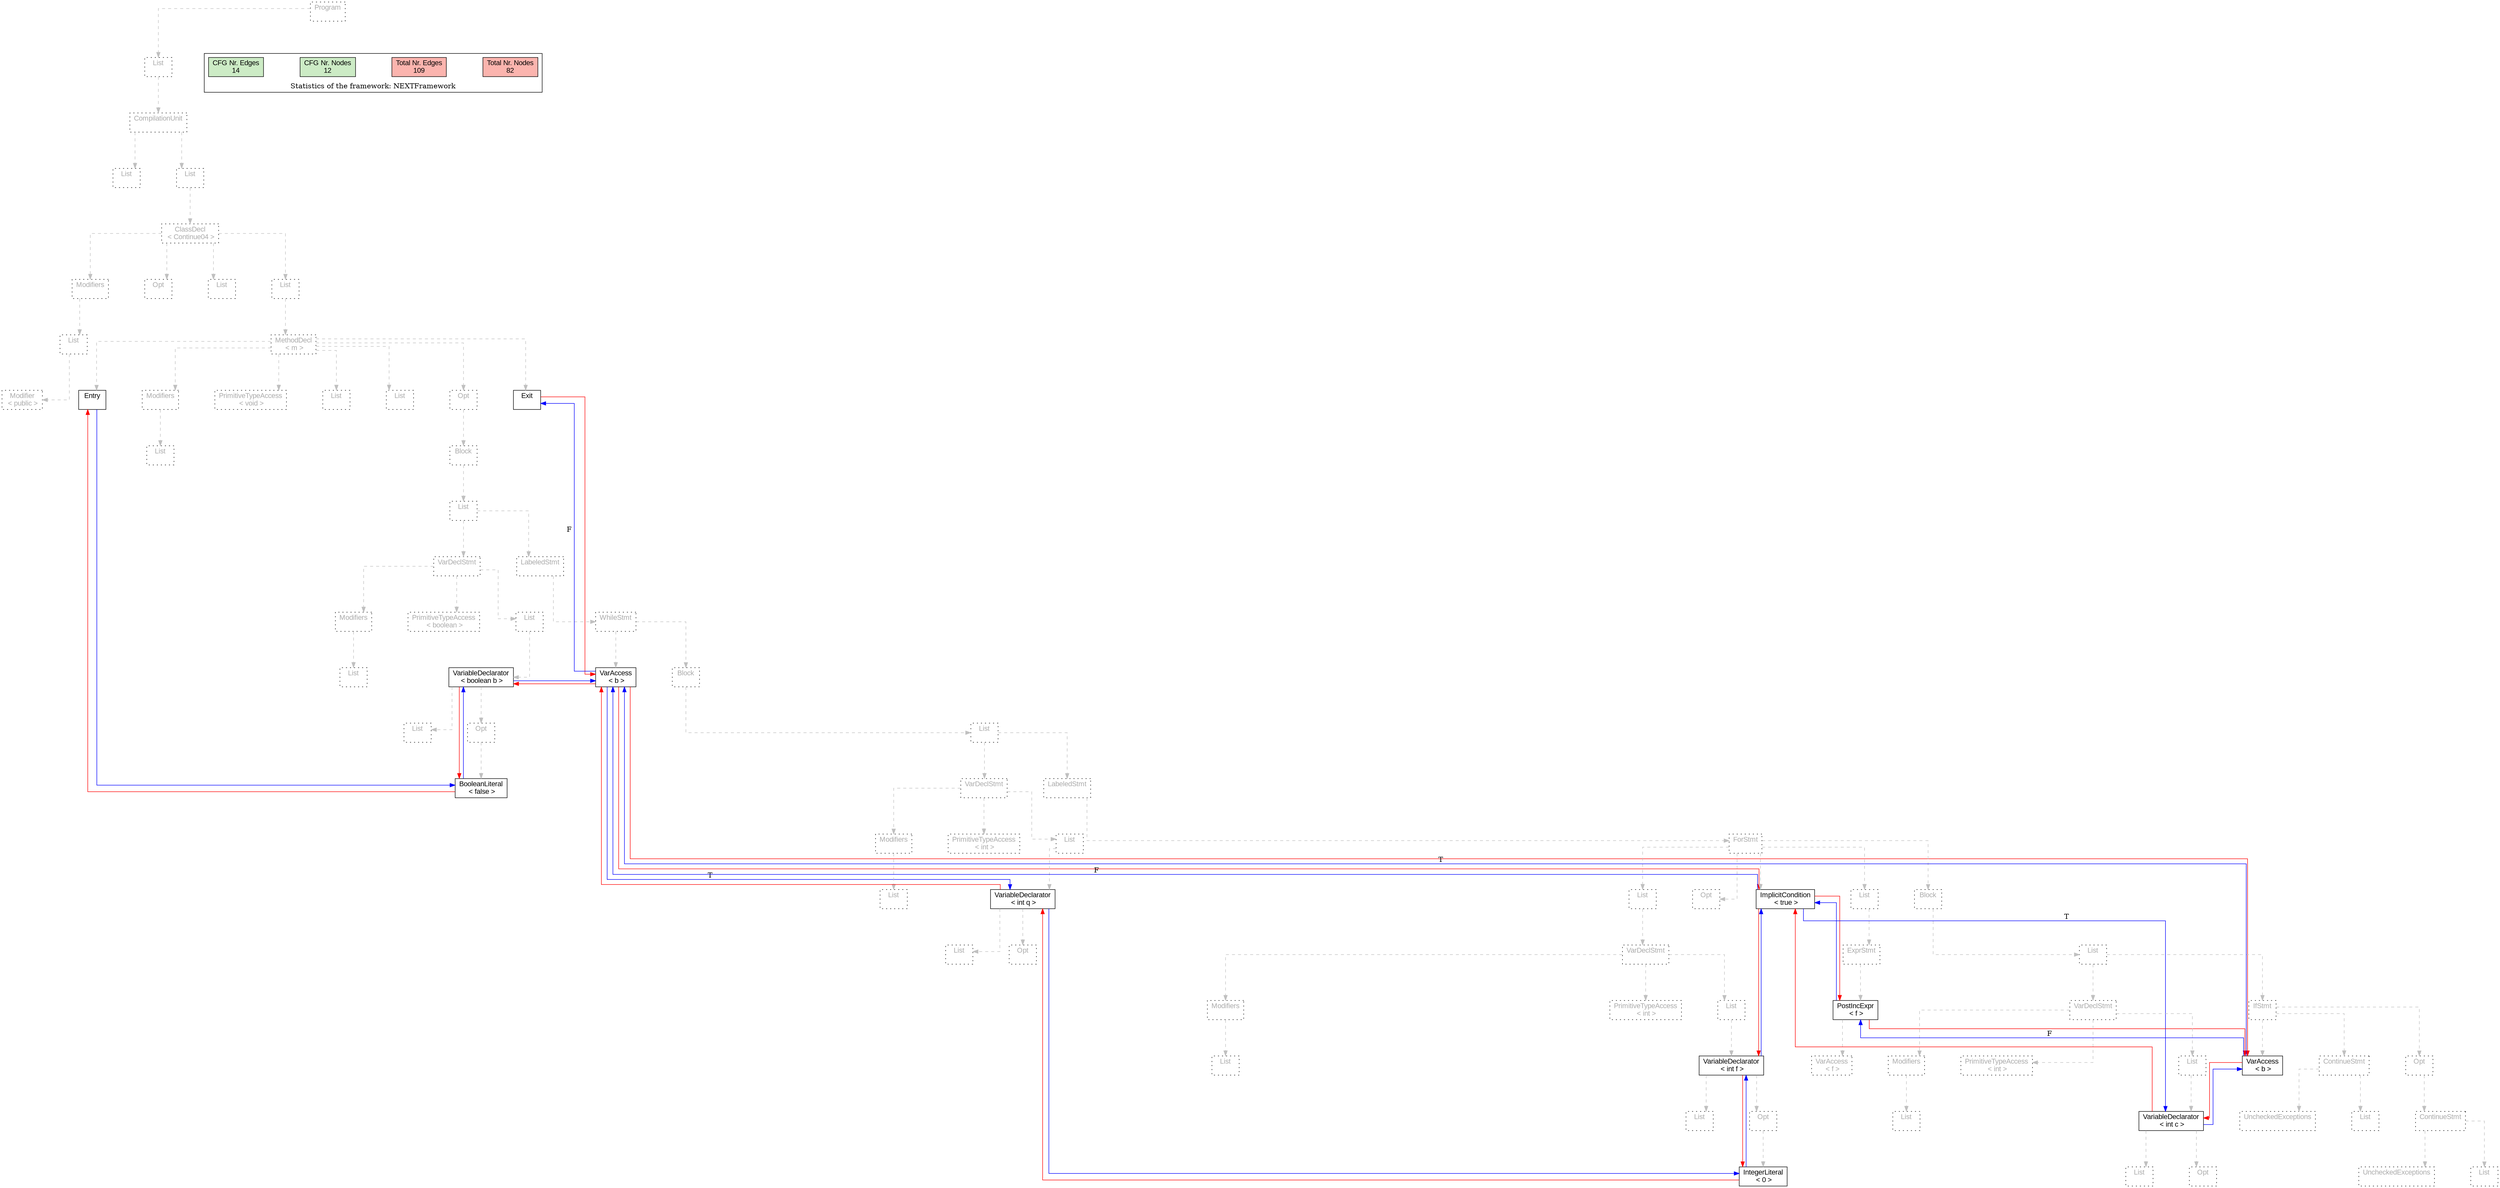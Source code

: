 digraph G {
graph [splines=ortho, nodesep="1", ranksep="1"]
node [shape=rect, fontname=Arial];
{ rank = same; "Program[0]"}
{ rank = same; "List[1]"}
{ rank = same; "CompilationUnit[2]"}
{ rank = same; "List[3]"; "List[4]"}
{ rank = same; "ClassDecl[5]"}
{ rank = same; "Modifiers[6]"; "Opt[9]"; "List[10]"; "List[11]"}
{ rank = same; "List[7]"; "MethodDecl[12]"}
{ rank = same; "Modifier[8]"; "Entry[13]"; "Modifiers[14]"; "PrimitiveTypeAccess[16]"; "List[17]"; "List[18]"; "Opt[19]"; "Exit[20]"}
{ rank = same; "List[15]"; "Block[20]"}
{ rank = same; "List[21]"}
{ rank = same; "VarDeclStmt[22]"; "LabeledStmt[31]"}
{ rank = same; "Modifiers[23]"; "PrimitiveTypeAccess[25]"; "List[26]"; "WhileStmt[32]"}
{ rank = same; "List[24]"; "VariableDeclarator[27]"; "VarAccess[33]"; "Block[34]"}
{ rank = same; "List[28]"; "Opt[29]"; "List[35]"}
{ rank = same; "BooleanLiteral[30]"; "VarDeclStmt[36]"; "LabeledStmt[44]"}
{ rank = same; "Modifiers[37]"; "PrimitiveTypeAccess[39]"; "List[40]"; "ForStmt[45]"}
{ rank = same; "List[38]"; "VariableDeclarator[41]"; "List[46]"; "Opt[56]"; "List[57]"; "Block[61]"; "ImplicitCondition[80]"}
{ rank = same; "List[42]"; "Opt[43]"; "VarDeclStmt[47]"; "ExprStmt[58]"; "List[62]"}
{ rank = same; "Modifiers[48]"; "PrimitiveTypeAccess[50]"; "List[51]"; "PostIncExpr[59]"; "VarDeclStmt[63]"; "IfStmt[71]"}
{ rank = same; "List[49]"; "VariableDeclarator[52]"; "VarAccess[60]"; "Modifiers[64]"; "PrimitiveTypeAccess[66]"; "List[67]"; "VarAccess[72]"; "ContinueStmt[73]"; "Opt[76]"}
{ rank = same; "List[53]"; "Opt[54]"; "List[65]"; "VariableDeclarator[68]"; "List[75]"; "UncheckedExceptions[74]"; "ContinueStmt[77]"}
{ rank = same; "IntegerLiteral[55]"; "List[69]"; "Opt[70]"; "List[79]"; "UncheckedExceptions[78]"}
"Program[0]" [label="Program\n ", style= dotted   fillcolor="#eeeeee" fontcolor="#aaaaaa"  ]
"List[1]" [label="List\n ", style= dotted   fillcolor="#eeeeee" fontcolor="#aaaaaa"  ]
"CompilationUnit[2]" [label="CompilationUnit\n ", style= dotted   fillcolor="#eeeeee" fontcolor="#aaaaaa"  ]
"List[3]" [label="List\n ", style= dotted   fillcolor="#eeeeee" fontcolor="#aaaaaa"  ]
"List[4]" [label="List\n ", style= dotted   fillcolor="#eeeeee" fontcolor="#aaaaaa"  ]
"ClassDecl[5]" [label="ClassDecl\n < Continue04 >", style= dotted   fillcolor="#eeeeee" fontcolor="#aaaaaa"  ]
"Modifiers[6]" [label="Modifiers\n ", style= dotted   fillcolor="#eeeeee" fontcolor="#aaaaaa"  ]
"List[7]" [label="List\n ", style= dotted   fillcolor="#eeeeee" fontcolor="#aaaaaa"  ]
"Modifier[8]" [label="Modifier\n < public >", style= dotted   fillcolor="#eeeeee" fontcolor="#aaaaaa"  ]
"Opt[9]" [label="Opt\n ", style= dotted   fillcolor="#eeeeee" fontcolor="#aaaaaa"  ]
"List[10]" [label="List\n ", style= dotted   fillcolor="#eeeeee" fontcolor="#aaaaaa"  ]
"List[11]" [label="List\n ", style= dotted   fillcolor="#eeeeee" fontcolor="#aaaaaa"  ]
"MethodDecl[12]" [label="MethodDecl\n < m >", style= dotted   fillcolor="#eeeeee" fontcolor="#aaaaaa"  ]
"Entry[13]" [label="Entry\n ", fillcolor=white   style=filled  ]
"Modifiers[14]" [label="Modifiers\n ", style= dotted   fillcolor="#eeeeee" fontcolor="#aaaaaa"  ]
"List[15]" [label="List\n ", style= dotted   fillcolor="#eeeeee" fontcolor="#aaaaaa"  ]
"PrimitiveTypeAccess[16]" [label="PrimitiveTypeAccess\n < void >", style= dotted   fillcolor="#eeeeee" fontcolor="#aaaaaa"  ]
"List[17]" [label="List\n ", style= dotted   fillcolor="#eeeeee" fontcolor="#aaaaaa"  ]
"List[18]" [label="List\n ", style= dotted   fillcolor="#eeeeee" fontcolor="#aaaaaa"  ]
"Opt[19]" [label="Opt\n ", style= dotted   fillcolor="#eeeeee" fontcolor="#aaaaaa"  ]
"Block[20]" [label="Block\n ", style= dotted   fillcolor="#eeeeee" fontcolor="#aaaaaa"  ]
"List[21]" [label="List\n ", style= dotted   fillcolor="#eeeeee" fontcolor="#aaaaaa"  ]
"VarDeclStmt[22]" [label="VarDeclStmt\n ", style= dotted   fillcolor="#eeeeee" fontcolor="#aaaaaa"  ]
"Modifiers[23]" [label="Modifiers\n ", style= dotted   fillcolor="#eeeeee" fontcolor="#aaaaaa"  ]
"List[24]" [label="List\n ", style= dotted   fillcolor="#eeeeee" fontcolor="#aaaaaa"  ]
"PrimitiveTypeAccess[25]" [label="PrimitiveTypeAccess\n < boolean >", style= dotted   fillcolor="#eeeeee" fontcolor="#aaaaaa"  ]
"List[26]" [label="List\n ", style= dotted   fillcolor="#eeeeee" fontcolor="#aaaaaa"  ]
"VariableDeclarator[27]" [label="VariableDeclarator\n < boolean b >", fillcolor=white   style=filled  ]
"List[28]" [label="List\n ", style= dotted   fillcolor="#eeeeee" fontcolor="#aaaaaa"  ]
"Opt[29]" [label="Opt\n ", style= dotted   fillcolor="#eeeeee" fontcolor="#aaaaaa"  ]
"BooleanLiteral[30]" [label="BooleanLiteral\n < false >", fillcolor=white   style=filled  ]
"LabeledStmt[31]" [label="LabeledStmt\n ", style= dotted   fillcolor="#eeeeee" fontcolor="#aaaaaa"  ]
"WhileStmt[32]" [label="WhileStmt\n ", style= dotted   fillcolor="#eeeeee" fontcolor="#aaaaaa"  ]
"VarAccess[33]" [label="VarAccess\n < b >", fillcolor=white   style=filled  ]
"Block[34]" [label="Block\n ", style= dotted   fillcolor="#eeeeee" fontcolor="#aaaaaa"  ]
"List[35]" [label="List\n ", style= dotted   fillcolor="#eeeeee" fontcolor="#aaaaaa"  ]
"VarDeclStmt[36]" [label="VarDeclStmt\n ", style= dotted   fillcolor="#eeeeee" fontcolor="#aaaaaa"  ]
"Modifiers[37]" [label="Modifiers\n ", style= dotted   fillcolor="#eeeeee" fontcolor="#aaaaaa"  ]
"List[38]" [label="List\n ", style= dotted   fillcolor="#eeeeee" fontcolor="#aaaaaa"  ]
"PrimitiveTypeAccess[39]" [label="PrimitiveTypeAccess\n < int >", style= dotted   fillcolor="#eeeeee" fontcolor="#aaaaaa"  ]
"List[40]" [label="List\n ", style= dotted   fillcolor="#eeeeee" fontcolor="#aaaaaa"  ]
"VariableDeclarator[41]" [label="VariableDeclarator\n < int q >", fillcolor=white   style=filled  ]
"List[42]" [label="List\n ", style= dotted   fillcolor="#eeeeee" fontcolor="#aaaaaa"  ]
"Opt[43]" [label="Opt\n ", style= dotted   fillcolor="#eeeeee" fontcolor="#aaaaaa"  ]
"LabeledStmt[44]" [label="LabeledStmt\n ", style= dotted   fillcolor="#eeeeee" fontcolor="#aaaaaa"  ]
"ForStmt[45]" [label="ForStmt\n ", style= dotted   fillcolor="#eeeeee" fontcolor="#aaaaaa"  ]
"List[46]" [label="List\n ", style= dotted   fillcolor="#eeeeee" fontcolor="#aaaaaa"  ]
"VarDeclStmt[47]" [label="VarDeclStmt\n ", style= dotted   fillcolor="#eeeeee" fontcolor="#aaaaaa"  ]
"Modifiers[48]" [label="Modifiers\n ", style= dotted   fillcolor="#eeeeee" fontcolor="#aaaaaa"  ]
"List[49]" [label="List\n ", style= dotted   fillcolor="#eeeeee" fontcolor="#aaaaaa"  ]
"PrimitiveTypeAccess[50]" [label="PrimitiveTypeAccess\n < int >", style= dotted   fillcolor="#eeeeee" fontcolor="#aaaaaa"  ]
"List[51]" [label="List\n ", style= dotted   fillcolor="#eeeeee" fontcolor="#aaaaaa"  ]
"VariableDeclarator[52]" [label="VariableDeclarator\n < int f >", fillcolor=white   style=filled  ]
"List[53]" [label="List\n ", style= dotted   fillcolor="#eeeeee" fontcolor="#aaaaaa"  ]
"Opt[54]" [label="Opt\n ", style= dotted   fillcolor="#eeeeee" fontcolor="#aaaaaa"  ]
"IntegerLiteral[55]" [label="IntegerLiteral\n < 0 >", fillcolor=white   style=filled  ]
"Opt[56]" [label="Opt\n ", style= dotted   fillcolor="#eeeeee" fontcolor="#aaaaaa"  ]
"List[57]" [label="List\n ", style= dotted   fillcolor="#eeeeee" fontcolor="#aaaaaa"  ]
"ExprStmt[58]" [label="ExprStmt\n ", style= dotted   fillcolor="#eeeeee" fontcolor="#aaaaaa"  ]
"PostIncExpr[59]" [label="PostIncExpr\n < f >", fillcolor=white   style=filled  ]
"VarAccess[60]" [label="VarAccess\n < f >", style= dotted   fillcolor="#eeeeee" fontcolor="#aaaaaa"  ]
"Block[61]" [label="Block\n ", style= dotted   fillcolor="#eeeeee" fontcolor="#aaaaaa"  ]
"List[62]" [label="List\n ", style= dotted   fillcolor="#eeeeee" fontcolor="#aaaaaa"  ]
"VarDeclStmt[63]" [label="VarDeclStmt\n ", style= dotted   fillcolor="#eeeeee" fontcolor="#aaaaaa"  ]
"Modifiers[64]" [label="Modifiers\n ", style= dotted   fillcolor="#eeeeee" fontcolor="#aaaaaa"  ]
"List[65]" [label="List\n ", style= dotted   fillcolor="#eeeeee" fontcolor="#aaaaaa"  ]
"PrimitiveTypeAccess[66]" [label="PrimitiveTypeAccess\n < int >", style= dotted   fillcolor="#eeeeee" fontcolor="#aaaaaa"  ]
"List[67]" [label="List\n ", style= dotted   fillcolor="#eeeeee" fontcolor="#aaaaaa"  ]
"VariableDeclarator[68]" [label="VariableDeclarator\n < int c >", fillcolor=white   style=filled  ]
"List[69]" [label="List\n ", style= dotted   fillcolor="#eeeeee" fontcolor="#aaaaaa"  ]
"Opt[70]" [label="Opt\n ", style= dotted   fillcolor="#eeeeee" fontcolor="#aaaaaa"  ]
"IfStmt[71]" [label="IfStmt\n ", style= dotted   fillcolor="#eeeeee" fontcolor="#aaaaaa"  ]
"VarAccess[72]" [label="VarAccess\n < b >", fillcolor=white   style=filled  ]
"ContinueStmt[73]" [label="ContinueStmt\n ", style= dotted   fillcolor="#eeeeee" fontcolor="#aaaaaa"  ]
"List[75]" [label="List\n ", style= dotted   fillcolor="#eeeeee" fontcolor="#aaaaaa"  ]
"UncheckedExceptions[74]" [label="UncheckedExceptions\n ", style= dotted   fillcolor="#eeeeee" fontcolor="#aaaaaa"  ]
"Opt[76]" [label="Opt\n ", style= dotted   fillcolor="#eeeeee" fontcolor="#aaaaaa"  ]
"ContinueStmt[77]" [label="ContinueStmt\n ", style= dotted   fillcolor="#eeeeee" fontcolor="#aaaaaa"  ]
"List[79]" [label="List\n ", style= dotted   fillcolor="#eeeeee" fontcolor="#aaaaaa"  ]
"UncheckedExceptions[78]" [label="UncheckedExceptions\n ", style= dotted   fillcolor="#eeeeee" fontcolor="#aaaaaa"  ]
"ImplicitCondition[80]" [label="ImplicitCondition\n < true >", fillcolor=white   style=filled  ]
"Exit[20]" [label="Exit\n ", fillcolor=white   style=filled  ]
"CompilationUnit[2]" -> "List[3]" [style=dashed, color=gray]
"List[7]" -> "Modifier[8]" [style=dashed, color=gray]
"Modifiers[6]" -> "List[7]" [style=dashed, color=gray]
"ClassDecl[5]" -> "Modifiers[6]" [style=dashed, color=gray]
"ClassDecl[5]" -> "Opt[9]" [style=dashed, color=gray]
"ClassDecl[5]" -> "List[10]" [style=dashed, color=gray]
"MethodDecl[12]" -> "Entry[13]" [style=dashed, color=gray]
"Modifiers[14]" -> "List[15]" [style=dashed, color=gray]
"MethodDecl[12]" -> "Modifiers[14]" [style=dashed, color=gray]
"MethodDecl[12]" -> "PrimitiveTypeAccess[16]" [style=dashed, color=gray]
"MethodDecl[12]" -> "List[17]" [style=dashed, color=gray]
"MethodDecl[12]" -> "List[18]" [style=dashed, color=gray]
"Modifiers[23]" -> "List[24]" [style=dashed, color=gray]
"VarDeclStmt[22]" -> "Modifiers[23]" [style=dashed, color=gray]
"VarDeclStmt[22]" -> "PrimitiveTypeAccess[25]" [style=dashed, color=gray]
"VariableDeclarator[27]" -> "List[28]" [style=dashed, color=gray]
"Opt[29]" -> "BooleanLiteral[30]" [style=dashed, color=gray]
"VariableDeclarator[27]" -> "Opt[29]" [style=dashed, color=gray]
"List[26]" -> "VariableDeclarator[27]" [style=dashed, color=gray]
"VarDeclStmt[22]" -> "List[26]" [style=dashed, color=gray]
"List[21]" -> "VarDeclStmt[22]" [style=dashed, color=gray]
"WhileStmt[32]" -> "VarAccess[33]" [style=dashed, color=gray]
"Modifiers[37]" -> "List[38]" [style=dashed, color=gray]
"VarDeclStmt[36]" -> "Modifiers[37]" [style=dashed, color=gray]
"VarDeclStmt[36]" -> "PrimitiveTypeAccess[39]" [style=dashed, color=gray]
"VariableDeclarator[41]" -> "List[42]" [style=dashed, color=gray]
"VariableDeclarator[41]" -> "Opt[43]" [style=dashed, color=gray]
"List[40]" -> "VariableDeclarator[41]" [style=dashed, color=gray]
"VarDeclStmt[36]" -> "List[40]" [style=dashed, color=gray]
"List[35]" -> "VarDeclStmt[36]" [style=dashed, color=gray]
"Modifiers[48]" -> "List[49]" [style=dashed, color=gray]
"VarDeclStmt[47]" -> "Modifiers[48]" [style=dashed, color=gray]
"VarDeclStmt[47]" -> "PrimitiveTypeAccess[50]" [style=dashed, color=gray]
"VariableDeclarator[52]" -> "List[53]" [style=dashed, color=gray]
"Opt[54]" -> "IntegerLiteral[55]" [style=dashed, color=gray]
"VariableDeclarator[52]" -> "Opt[54]" [style=dashed, color=gray]
"List[51]" -> "VariableDeclarator[52]" [style=dashed, color=gray]
"VarDeclStmt[47]" -> "List[51]" [style=dashed, color=gray]
"List[46]" -> "VarDeclStmt[47]" [style=dashed, color=gray]
"ForStmt[45]" -> "List[46]" [style=dashed, color=gray]
"ForStmt[45]" -> "Opt[56]" [style=dashed, color=gray]
"PostIncExpr[59]" -> "VarAccess[60]" [style=dashed, color=gray]
"ExprStmt[58]" -> "PostIncExpr[59]" [style=dashed, color=gray]
"List[57]" -> "ExprStmt[58]" [style=dashed, color=gray]
"ForStmt[45]" -> "List[57]" [style=dashed, color=gray]
"Modifiers[64]" -> "List[65]" [style=dashed, color=gray]
"VarDeclStmt[63]" -> "Modifiers[64]" [style=dashed, color=gray]
"VarDeclStmt[63]" -> "PrimitiveTypeAccess[66]" [style=dashed, color=gray]
"VariableDeclarator[68]" -> "List[69]" [style=dashed, color=gray]
"VariableDeclarator[68]" -> "Opt[70]" [style=dashed, color=gray]
"List[67]" -> "VariableDeclarator[68]" [style=dashed, color=gray]
"VarDeclStmt[63]" -> "List[67]" [style=dashed, color=gray]
"List[62]" -> "VarDeclStmt[63]" [style=dashed, color=gray]
"IfStmt[71]" -> "VarAccess[72]" [style=dashed, color=gray]
"ContinueStmt[73]" -> "List[75]" [style=dashed, color=gray]
"ContinueStmt[73]" -> "UncheckedExceptions[74]" [style=dashed, color=gray]
"IfStmt[71]" -> "ContinueStmt[73]" [style=dashed, color=gray]
"ContinueStmt[77]" -> "List[79]" [style=dashed, color=gray]
"ContinueStmt[77]" -> "UncheckedExceptions[78]" [style=dashed, color=gray]
"Opt[76]" -> "ContinueStmt[77]" [style=dashed, color=gray]
"IfStmt[71]" -> "Opt[76]" [style=dashed, color=gray]
"List[62]" -> "IfStmt[71]" [style=dashed, color=gray]
"Block[61]" -> "List[62]" [style=dashed, color=gray]
"ForStmt[45]" -> "Block[61]" [style=dashed, color=gray]
"ForStmt[45]" -> "ImplicitCondition[80]" [style=dashed, color=gray]
"LabeledStmt[44]" -> "ForStmt[45]" [style=dashed, color=gray]
"List[35]" -> "LabeledStmt[44]" [style=dashed, color=gray]
"Block[34]" -> "List[35]" [style=dashed, color=gray]
"WhileStmt[32]" -> "Block[34]" [style=dashed, color=gray]
"LabeledStmt[31]" -> "WhileStmt[32]" [style=dashed, color=gray]
"List[21]" -> "LabeledStmt[31]" [style=dashed, color=gray]
"Block[20]" -> "List[21]" [style=dashed, color=gray]
"Opt[19]" -> "Block[20]" [style=dashed, color=gray]
"MethodDecl[12]" -> "Opt[19]" [style=dashed, color=gray]
"MethodDecl[12]" -> "Exit[20]" [style=dashed, color=gray]
"List[11]" -> "MethodDecl[12]" [style=dashed, color=gray]
"ClassDecl[5]" -> "List[11]" [style=dashed, color=gray]
"List[4]" -> "ClassDecl[5]" [style=dashed, color=gray]
"CompilationUnit[2]" -> "List[4]" [style=dashed, color=gray]
"List[1]" -> "CompilationUnit[2]" [style=dashed, color=gray]
"Program[0]" -> "List[1]" [style=dashed, color=gray]
"PostIncExpr[59]" -> "ImplicitCondition[80]" [color=blue, constraint=false, xlabel=" "] 
"PostIncExpr[59]" -> "VarAccess[72]" [color=red, constraint=false]
"VarAccess[72]" -> "VarAccess[33]" [color=blue, constraint=false, xlabel="T "] 
"VarAccess[72]" -> "PostIncExpr[59]" [color=blue, constraint=false, xlabel="F "] 
"VarAccess[72]" -> "VariableDeclarator[68]" [color=red, constraint=false]
"VariableDeclarator[68]" -> "VarAccess[72]" [color=blue, constraint=false, xlabel=" "] 
"VariableDeclarator[68]" -> "ImplicitCondition[80]" [color=red, constraint=false]
"ImplicitCondition[80]" -> "VariableDeclarator[68]" [color=blue, constraint=false, xlabel="T "] 
"ImplicitCondition[80]" -> "VarAccess[33]" [color=blue, constraint=false, xlabel="F "] 
"ImplicitCondition[80]" -> "VariableDeclarator[52]" [color=red, constraint=false]
"ImplicitCondition[80]" -> "PostIncExpr[59]" [color=red, constraint=false]
"VariableDeclarator[52]" -> "ImplicitCondition[80]" [color=blue, constraint=false, xlabel=" "] 
"VariableDeclarator[52]" -> "IntegerLiteral[55]" [color=red, constraint=false]
"IntegerLiteral[55]" -> "VariableDeclarator[52]" [color=blue, constraint=false, xlabel=" "] 
"IntegerLiteral[55]" -> "VariableDeclarator[41]" [color=red, constraint=false]
"VariableDeclarator[41]" -> "IntegerLiteral[55]" [color=blue, constraint=false, xlabel=" "] 
"VariableDeclarator[41]" -> "VarAccess[33]" [color=red, constraint=false]
"Exit[20]" -> "VarAccess[33]" [color=red, constraint=false]
"VarAccess[33]" -> "VariableDeclarator[41]" [color=blue, constraint=false, xlabel="T "] 
"VarAccess[33]" -> "Exit[20]" [color=blue, constraint=false, xlabel="F "] 
"VarAccess[33]" -> "VariableDeclarator[27]" [color=red, constraint=false]
"VarAccess[33]" -> "ImplicitCondition[80]" [color=red, constraint=false]
"VarAccess[33]" -> "VarAccess[72]" [color=red, constraint=false]
"VariableDeclarator[27]" -> "VarAccess[33]" [color=blue, constraint=false, xlabel=" "] 
"VariableDeclarator[27]" -> "BooleanLiteral[30]" [color=red, constraint=false]
"BooleanLiteral[30]" -> "VariableDeclarator[27]" [color=blue, constraint=false, xlabel=" "] 
"BooleanLiteral[30]" -> "Entry[13]" [color=red, constraint=false]
"Entry[13]" -> "BooleanLiteral[30]" [color=blue, constraint=false, xlabel=" "] 
"List[3]" -> "List[4]" [style=invis]
"Modifiers[6]" -> "Opt[9]" -> "List[10]" -> "List[11]" [style=invis]
"Entry[13]" -> "Modifiers[14]" -> "PrimitiveTypeAccess[16]" -> "List[17]" -> "List[18]" -> "Opt[19]" -> "Exit[20]" [style=invis]
"VarDeclStmt[22]" -> "LabeledStmt[31]" [style=invis]
"Modifiers[23]" -> "PrimitiveTypeAccess[25]" -> "List[26]" [style=invis]
"List[28]" -> "Opt[29]" [style=invis]
"VarAccess[33]" -> "Block[34]" [style=invis]
"VarDeclStmt[36]" -> "LabeledStmt[44]" [style=invis]
"Modifiers[37]" -> "PrimitiveTypeAccess[39]" -> "List[40]" [style=invis]
"List[42]" -> "Opt[43]" [style=invis]
"List[46]" -> "Opt[56]" -> "List[57]" -> "Block[61]" [style=invis]
"Modifiers[48]" -> "PrimitiveTypeAccess[50]" -> "List[51]" [style=invis]
"List[53]" -> "Opt[54]" [style=invis]
"VarDeclStmt[63]" -> "IfStmt[71]" [style=invis]
"Modifiers[64]" -> "PrimitiveTypeAccess[66]" -> "List[67]" [style=invis]
"List[69]" -> "Opt[70]" [style=invis]
"VarAccess[72]" -> "ContinueStmt[73]" -> "Opt[76]" [style=invis]

subgraph cluster_legend {
{node [style=filled, fillcolor=1, colorscheme="pastel13"]
Nodes [label="Total Nr. Nodes
82", fillcolor=1]
Edges [label="Total Nr. Edges
109", fillcolor=1]
NodesCFG [label="CFG Nr. Nodes
12", fillcolor=3]
EdgesCFG [label="CFG Nr. Edges
14", fillcolor=3]
Nodes-> "Program[0]" -> NodesCFG  [style="invis"]
Edges -> "Program[0]" ->EdgesCFG [style="invis"]}
label = "Statistics of the framework: NEXTFramework"
style="solid"
ranksep=0.05
nodesep=0.01
labelloc = b
len=2
}}